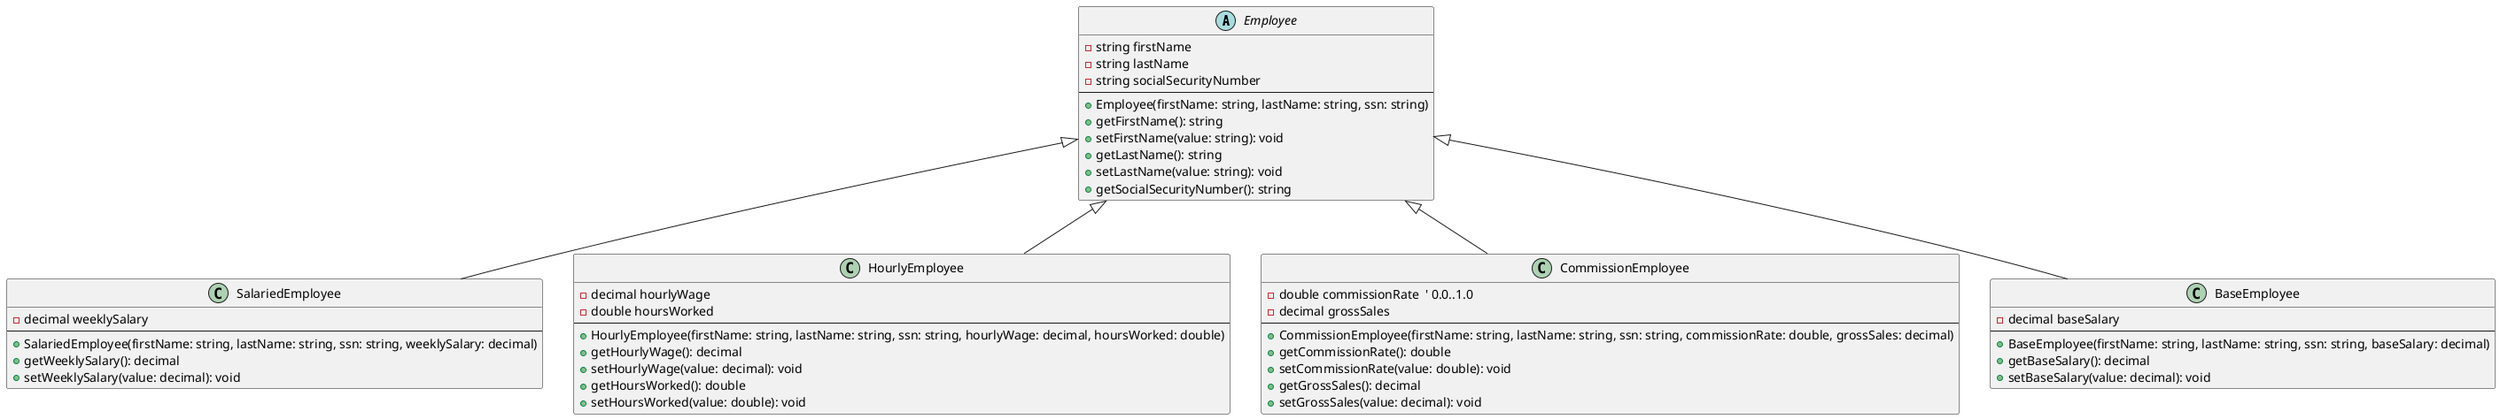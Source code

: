 @startuml
abstract class Employee {
  - string firstName
  - string lastName
  - string socialSecurityNumber
  --
  + Employee(firstName: string, lastName: string, ssn: string)
  + getFirstName(): string
  + setFirstName(value: string): void
  + getLastName(): string
  + setLastName(value: string): void
  + getSocialSecurityNumber(): string
}

class SalariedEmployee {
  - decimal weeklySalary
  --
  + SalariedEmployee(firstName: string, lastName: string, ssn: string, weeklySalary: decimal)
  + getWeeklySalary(): decimal
  + setWeeklySalary(value: decimal): void
}

class HourlyEmployee {
  - decimal hourlyWage
  - double hoursWorked
  --
  + HourlyEmployee(firstName: string, lastName: string, ssn: string, hourlyWage: decimal, hoursWorked: double)
  + getHourlyWage(): decimal
  + setHourlyWage(value: decimal): void
  + getHoursWorked(): double
  + setHoursWorked(value: double): void
}

class CommissionEmployee {
  - double commissionRate  ' 0.0..1.0
  - decimal grossSales
  --
  + CommissionEmployee(firstName: string, lastName: string, ssn: string, commissionRate: double, grossSales: decimal)
  + getCommissionRate(): double
  + setCommissionRate(value: double): void
  + getGrossSales(): decimal
  + setGrossSales(value: decimal): void
}

class BaseEmployee {
  - decimal baseSalary
  --
  + BaseEmployee(firstName: string, lastName: string, ssn: string, baseSalary: decimal)
  + getBaseSalary(): decimal
  + setBaseSalary(value: decimal): void
}

Employee <|-- SalariedEmployee
Employee <|-- HourlyEmployee
Employee <|-- CommissionEmployee
Employee <|-- BaseEmployee
@enduml
